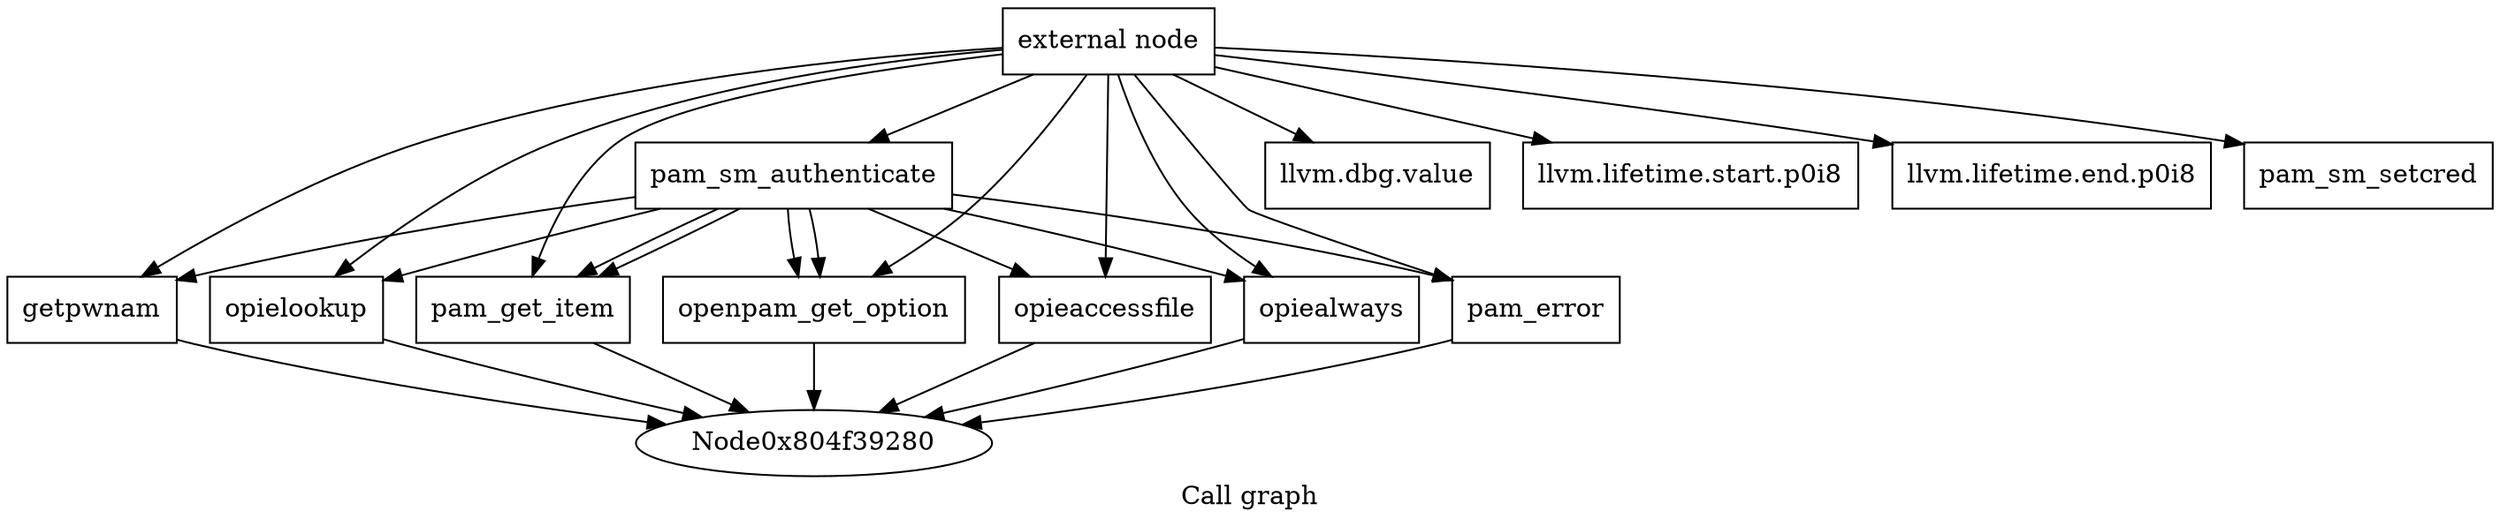 digraph "Call graph" {
	label="Call graph";

	Node0x804f39250 [shape=record,label="{external node}"];
	Node0x804f39250 -> Node0x804f392e0;
	Node0x804f39250 -> Node0x804f395e0;
	Node0x804f39250 -> Node0x804f39640;
	Node0x804f39250 -> Node0x804f39340;
	Node0x804f39250 -> Node0x804f393a0;
	Node0x804f39250 -> Node0x804f39400;
	Node0x804f39250 -> Node0x804f39460;
	Node0x804f39250 -> Node0x804f394c0;
	Node0x804f39250 -> Node0x804f39520;
	Node0x804f39250 -> Node0x804f39580;
	Node0x804f39250 -> Node0x804f396a0;
	Node0x804f39250 -> Node0x804f39700;
	Node0x804f392e0 [shape=record,label="{pam_sm_authenticate}"];
	Node0x804f392e0 -> Node0x804f39340;
	Node0x804f392e0 -> Node0x804f393a0;
	Node0x804f392e0 -> Node0x804f39400;
	Node0x804f392e0 -> Node0x804f39340;
	Node0x804f392e0 -> Node0x804f39460;
	Node0x804f392e0 -> Node0x804f394c0;
	Node0x804f392e0 -> Node0x804f39520;
	Node0x804f392e0 -> Node0x804f39460;
	Node0x804f392e0 -> Node0x804f39580;
	Node0x804f395e0 [shape=record,label="{llvm.dbg.value}"];
	Node0x804f39640 [shape=record,label="{llvm.lifetime.start.p0i8}"];
	Node0x804f39340 [shape=record,label="{pam_get_item}"];
	Node0x804f39340 -> Node0x804f39280;
	Node0x804f393a0 [shape=record,label="{getpwnam}"];
	Node0x804f393a0 -> Node0x804f39280;
	Node0x804f39400 [shape=record,label="{opielookup}"];
	Node0x804f39400 -> Node0x804f39280;
	Node0x804f39460 [shape=record,label="{openpam_get_option}"];
	Node0x804f39460 -> Node0x804f39280;
	Node0x804f394c0 [shape=record,label="{opieaccessfile}"];
	Node0x804f394c0 -> Node0x804f39280;
	Node0x804f39520 [shape=record,label="{opiealways}"];
	Node0x804f39520 -> Node0x804f39280;
	Node0x804f39580 [shape=record,label="{pam_error}"];
	Node0x804f39580 -> Node0x804f39280;
	Node0x804f396a0 [shape=record,label="{llvm.lifetime.end.p0i8}"];
	Node0x804f39700 [shape=record,label="{pam_sm_setcred}"];
}
